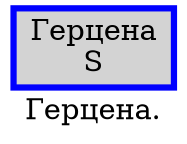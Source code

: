digraph SENTENCE_1746 {
	graph [label="Герцена."]
	node [style=filled]
		0 [label="Герцена
S" color=blue fillcolor=lightgray penwidth=3 shape=box]
}
